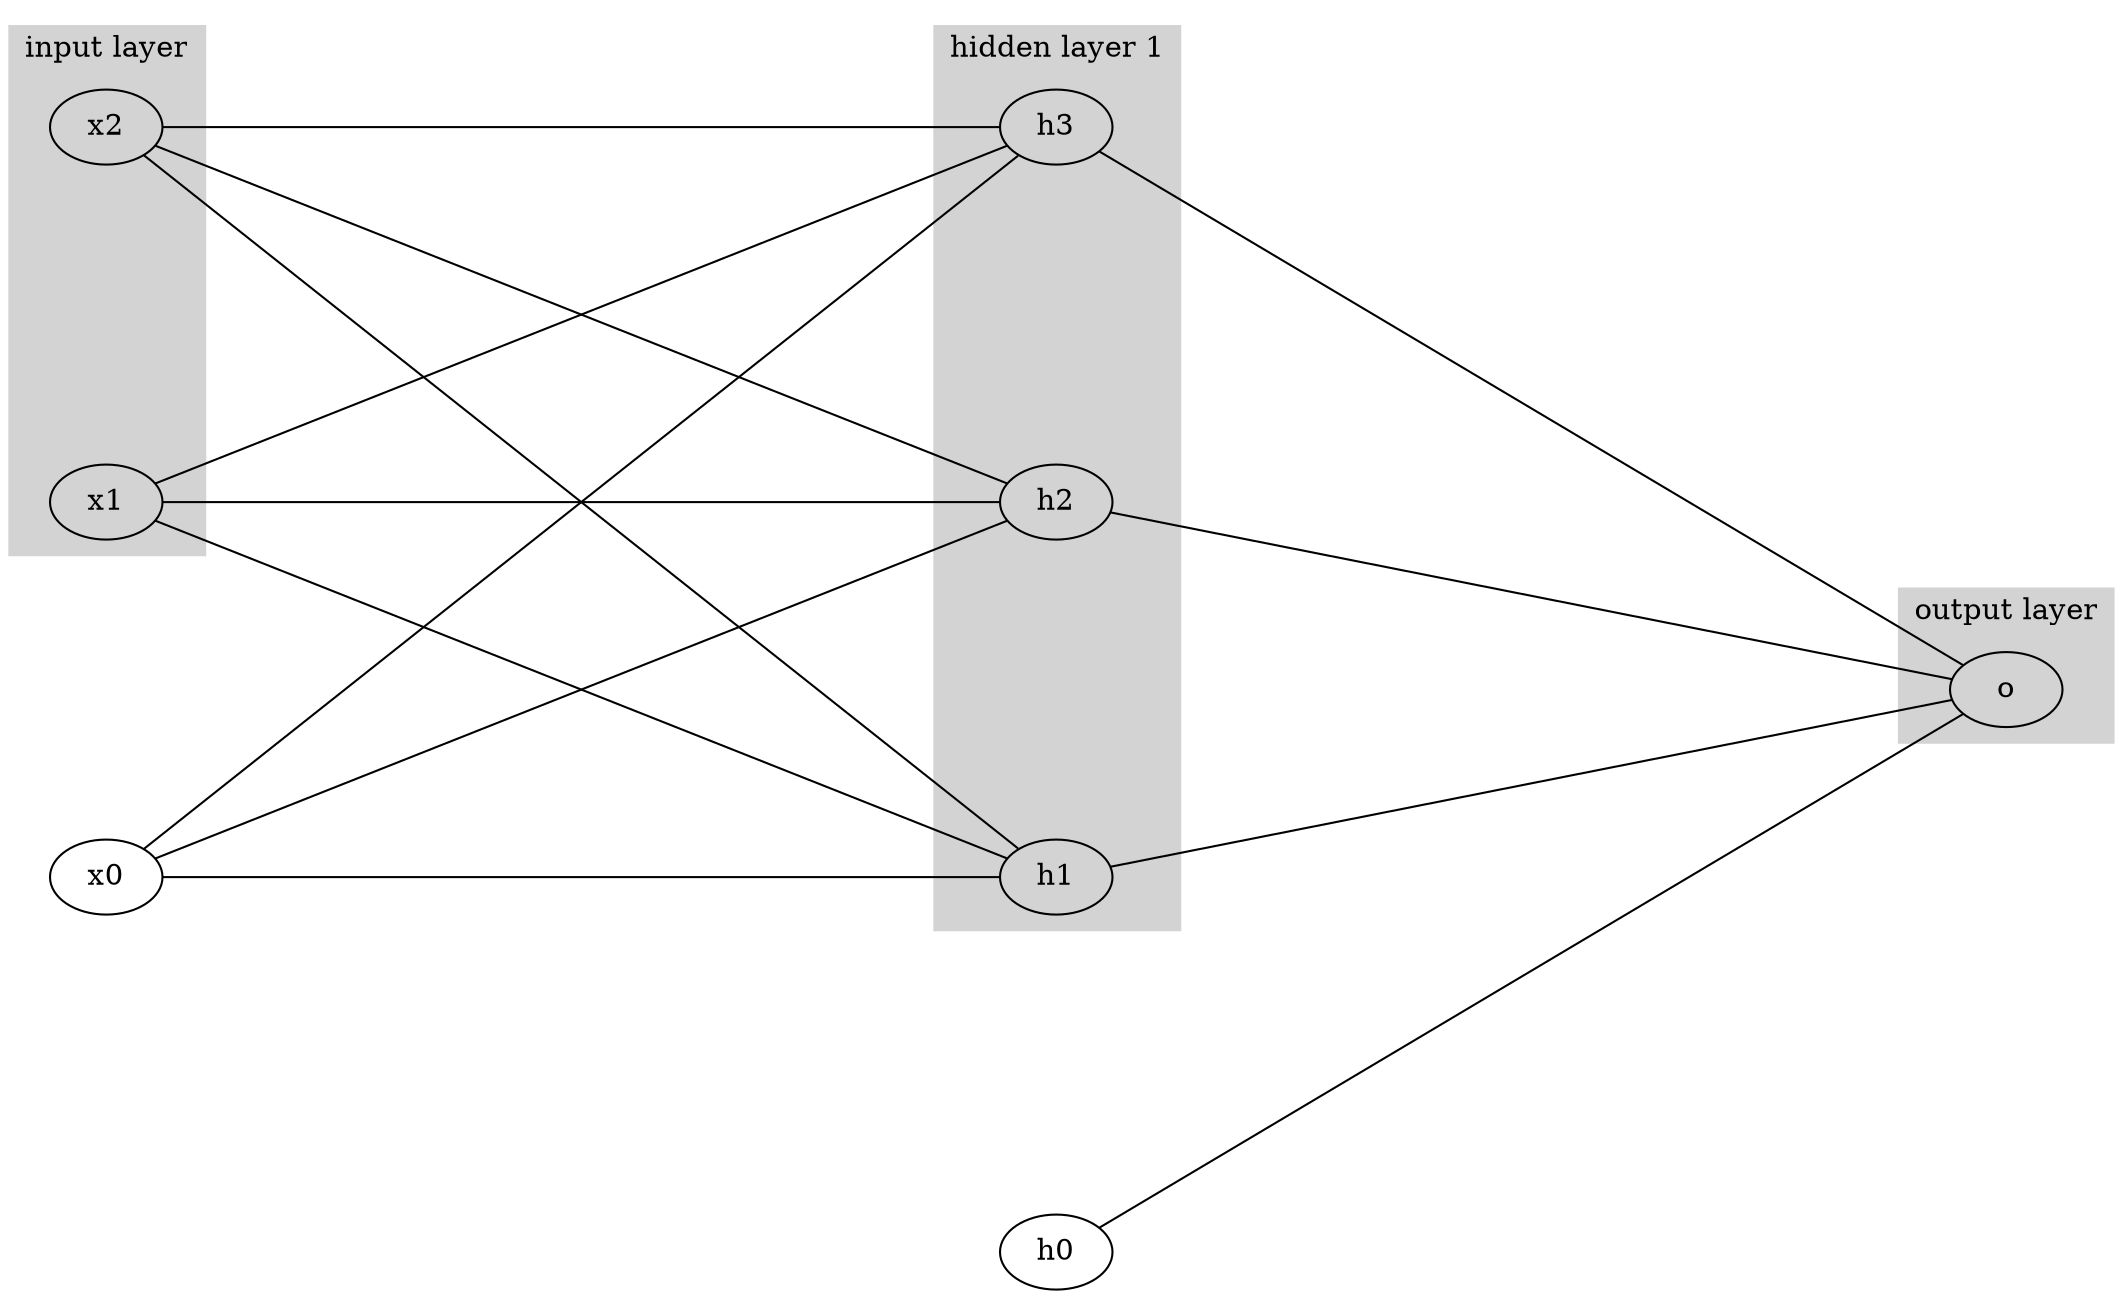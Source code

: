 graph nn {
  rankdir=LR;
  ranksep="5 equally";
  nodesep="2 equally";
  splines=line;
  subgraph cluster_i {
    style=filled;
    peripheries=0;
    label="input layer";
    x2
	x1
  }
  subgraph cluster_h {
    style=filled;
    peripheries=0;
    label="hidden layer 1";
    h3
    h2
	h1
  }
  subgraph cluster_o {
    style=filled;
    peripheries=0;
    label="output layer";
    o
  }
  x0 -- h3;
  x0 -- h1;
  x0 -- h2;
  x1 -- h3;
  x1 -- h1;
  x1 -- h2;
  x2 -- h3;
  x2 -- h1;
  x2 -- h2;
  h0 -- o;
  h1 -- o;
  h2 -- o;
  h3 -- o;
}